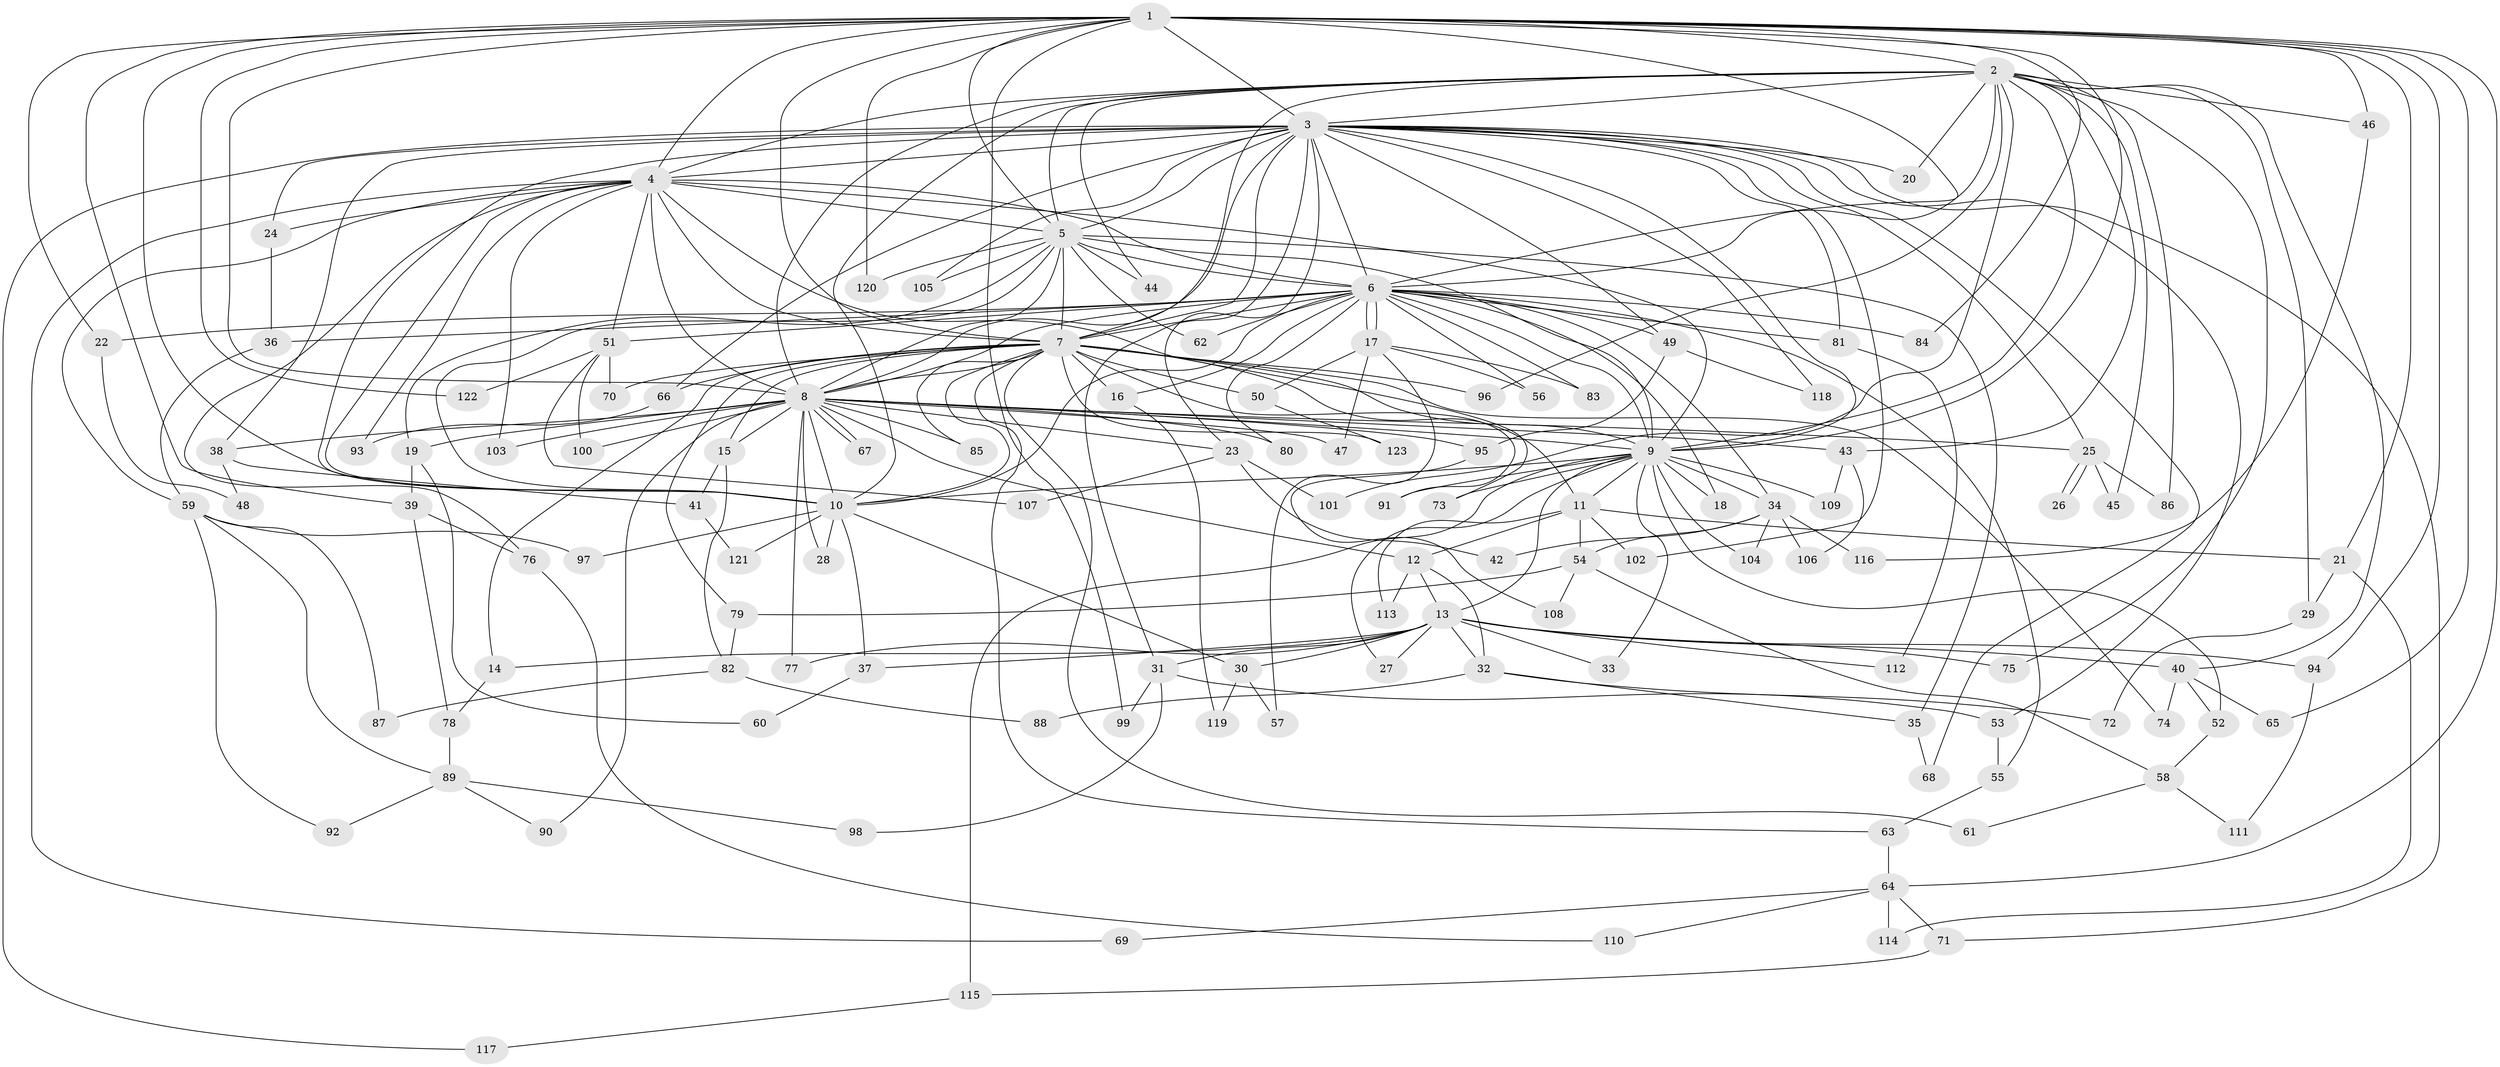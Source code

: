 // coarse degree distribution, {23: 0.023255813953488372, 21: 0.011627906976744186, 31: 0.011627906976744186, 13: 0.011627906976744186, 2: 0.5581395348837209, 4: 0.10465116279069768, 5: 0.09302325581395349, 6: 0.023255813953488372, 10: 0.011627906976744186, 3: 0.12790697674418605, 7: 0.011627906976744186, 1: 0.011627906976744186}
// Generated by graph-tools (version 1.1) at 2025/47/03/04/25 21:47:59]
// undirected, 123 vertices, 271 edges
graph export_dot {
graph [start="1"]
  node [color=gray90,style=filled];
  1;
  2;
  3;
  4;
  5;
  6;
  7;
  8;
  9;
  10;
  11;
  12;
  13;
  14;
  15;
  16;
  17;
  18;
  19;
  20;
  21;
  22;
  23;
  24;
  25;
  26;
  27;
  28;
  29;
  30;
  31;
  32;
  33;
  34;
  35;
  36;
  37;
  38;
  39;
  40;
  41;
  42;
  43;
  44;
  45;
  46;
  47;
  48;
  49;
  50;
  51;
  52;
  53;
  54;
  55;
  56;
  57;
  58;
  59;
  60;
  61;
  62;
  63;
  64;
  65;
  66;
  67;
  68;
  69;
  70;
  71;
  72;
  73;
  74;
  75;
  76;
  77;
  78;
  79;
  80;
  81;
  82;
  83;
  84;
  85;
  86;
  87;
  88;
  89;
  90;
  91;
  92;
  93;
  94;
  95;
  96;
  97;
  98;
  99;
  100;
  101;
  102;
  103;
  104;
  105;
  106;
  107;
  108;
  109;
  110;
  111;
  112;
  113;
  114;
  115;
  116;
  117;
  118;
  119;
  120;
  121;
  122;
  123;
  1 -- 2;
  1 -- 3;
  1 -- 4;
  1 -- 5;
  1 -- 6;
  1 -- 7;
  1 -- 8;
  1 -- 9;
  1 -- 10;
  1 -- 21;
  1 -- 22;
  1 -- 39;
  1 -- 46;
  1 -- 64;
  1 -- 65;
  1 -- 84;
  1 -- 94;
  1 -- 99;
  1 -- 120;
  1 -- 122;
  2 -- 3;
  2 -- 4;
  2 -- 5;
  2 -- 6;
  2 -- 7;
  2 -- 8;
  2 -- 9;
  2 -- 10;
  2 -- 20;
  2 -- 29;
  2 -- 40;
  2 -- 43;
  2 -- 44;
  2 -- 45;
  2 -- 46;
  2 -- 75;
  2 -- 86;
  2 -- 96;
  2 -- 101;
  3 -- 4;
  3 -- 5;
  3 -- 6;
  3 -- 7;
  3 -- 8;
  3 -- 9;
  3 -- 10;
  3 -- 20;
  3 -- 23;
  3 -- 24;
  3 -- 25;
  3 -- 31;
  3 -- 38;
  3 -- 49;
  3 -- 53;
  3 -- 66;
  3 -- 68;
  3 -- 71;
  3 -- 81;
  3 -- 102;
  3 -- 105;
  3 -- 117;
  3 -- 118;
  4 -- 5;
  4 -- 6;
  4 -- 7;
  4 -- 8;
  4 -- 9;
  4 -- 10;
  4 -- 24;
  4 -- 51;
  4 -- 59;
  4 -- 69;
  4 -- 73;
  4 -- 76;
  4 -- 93;
  4 -- 103;
  5 -- 6;
  5 -- 7;
  5 -- 8;
  5 -- 9;
  5 -- 10;
  5 -- 19;
  5 -- 35;
  5 -- 44;
  5 -- 62;
  5 -- 105;
  5 -- 120;
  6 -- 7;
  6 -- 8;
  6 -- 9;
  6 -- 10;
  6 -- 16;
  6 -- 17;
  6 -- 17;
  6 -- 18;
  6 -- 22;
  6 -- 34;
  6 -- 36;
  6 -- 49;
  6 -- 51;
  6 -- 55;
  6 -- 56;
  6 -- 62;
  6 -- 80;
  6 -- 81;
  6 -- 83;
  6 -- 84;
  7 -- 8;
  7 -- 9;
  7 -- 10;
  7 -- 11;
  7 -- 14;
  7 -- 15;
  7 -- 16;
  7 -- 50;
  7 -- 61;
  7 -- 63;
  7 -- 66;
  7 -- 70;
  7 -- 74;
  7 -- 79;
  7 -- 85;
  7 -- 91;
  7 -- 96;
  7 -- 123;
  8 -- 9;
  8 -- 10;
  8 -- 12;
  8 -- 15;
  8 -- 19;
  8 -- 23;
  8 -- 25;
  8 -- 28;
  8 -- 38;
  8 -- 43;
  8 -- 47;
  8 -- 67;
  8 -- 67;
  8 -- 77;
  8 -- 80;
  8 -- 85;
  8 -- 90;
  8 -- 95;
  8 -- 100;
  8 -- 103;
  9 -- 10;
  9 -- 11;
  9 -- 13;
  9 -- 18;
  9 -- 27;
  9 -- 33;
  9 -- 34;
  9 -- 52;
  9 -- 73;
  9 -- 91;
  9 -- 104;
  9 -- 109;
  9 -- 115;
  10 -- 28;
  10 -- 30;
  10 -- 37;
  10 -- 97;
  10 -- 121;
  11 -- 12;
  11 -- 21;
  11 -- 54;
  11 -- 102;
  11 -- 113;
  12 -- 13;
  12 -- 32;
  12 -- 113;
  13 -- 14;
  13 -- 27;
  13 -- 30;
  13 -- 31;
  13 -- 32;
  13 -- 33;
  13 -- 37;
  13 -- 40;
  13 -- 75;
  13 -- 77;
  13 -- 94;
  13 -- 112;
  14 -- 78;
  15 -- 41;
  15 -- 82;
  16 -- 119;
  17 -- 47;
  17 -- 50;
  17 -- 56;
  17 -- 57;
  17 -- 83;
  19 -- 39;
  19 -- 60;
  21 -- 29;
  21 -- 114;
  22 -- 48;
  23 -- 42;
  23 -- 101;
  23 -- 107;
  24 -- 36;
  25 -- 26;
  25 -- 26;
  25 -- 45;
  25 -- 86;
  29 -- 72;
  30 -- 57;
  30 -- 119;
  31 -- 53;
  31 -- 98;
  31 -- 99;
  32 -- 35;
  32 -- 72;
  32 -- 88;
  34 -- 42;
  34 -- 54;
  34 -- 104;
  34 -- 106;
  34 -- 116;
  35 -- 68;
  36 -- 59;
  37 -- 60;
  38 -- 41;
  38 -- 48;
  39 -- 76;
  39 -- 78;
  40 -- 52;
  40 -- 65;
  40 -- 74;
  41 -- 121;
  43 -- 106;
  43 -- 109;
  46 -- 116;
  49 -- 95;
  49 -- 118;
  50 -- 123;
  51 -- 70;
  51 -- 100;
  51 -- 107;
  51 -- 122;
  52 -- 58;
  53 -- 55;
  54 -- 58;
  54 -- 79;
  54 -- 108;
  55 -- 63;
  58 -- 61;
  58 -- 111;
  59 -- 87;
  59 -- 89;
  59 -- 92;
  59 -- 97;
  63 -- 64;
  64 -- 69;
  64 -- 71;
  64 -- 110;
  64 -- 114;
  66 -- 93;
  71 -- 115;
  76 -- 110;
  78 -- 89;
  79 -- 82;
  81 -- 112;
  82 -- 87;
  82 -- 88;
  89 -- 90;
  89 -- 92;
  89 -- 98;
  94 -- 111;
  95 -- 108;
  115 -- 117;
}
